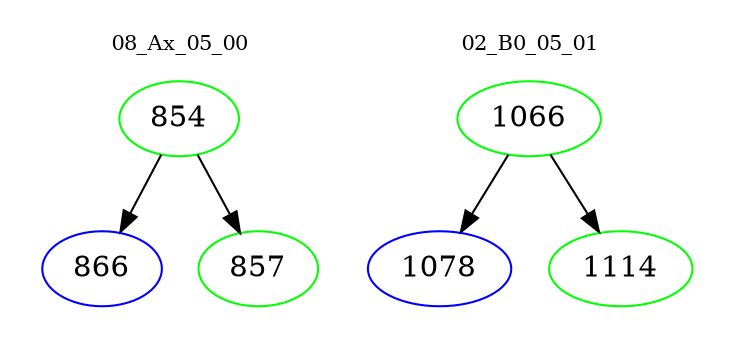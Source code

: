 digraph{
subgraph cluster_0 {
color = white
label = "08_Ax_05_00";
fontsize=10;
T0_854 [label="854", color="green"]
T0_854 -> T0_866 [color="black"]
T0_866 [label="866", color="blue"]
T0_854 -> T0_857 [color="black"]
T0_857 [label="857", color="green"]
}
subgraph cluster_1 {
color = white
label = "02_B0_05_01";
fontsize=10;
T1_1066 [label="1066", color="green"]
T1_1066 -> T1_1078 [color="black"]
T1_1078 [label="1078", color="blue"]
T1_1066 -> T1_1114 [color="black"]
T1_1114 [label="1114", color="green"]
}
}
